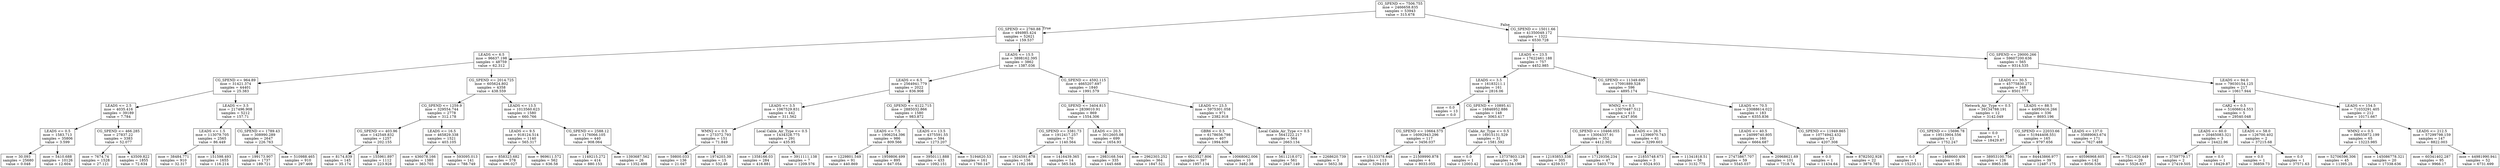 digraph Tree {
node [shape=box] ;
0 [label="CG_SPEND <= 7506.755\nmse = 2466658.835\nsamples = 53943\nvalue = 315.678"] ;
1 [label="CG_SPEND <= 2760.88\nmse = 494985.424\nsamples = 52621\nvalue = 159.537"] ;
0 -> 1 [labeldistance=2.5, labelangle=45, headlabel="True"] ;
2 [label="LEADS <= 6.5\nmse = 96637.198\nsamples = 48759\nvalue = 62.312"] ;
1 -> 2 ;
3 [label="CG_SPEND <= 964.89\nmse = 31421.374\nsamples = 44401\nvalue = 25.383"] ;
2 -> 3 ;
4 [label="LEADS <= 2.5\nmse = 4035.416\nsamples = 39189\nvalue = 7.784"] ;
3 -> 4 ;
5 [label="LEADS <= 0.5\nmse = 1583.713\nsamples = 35806\nvalue = 3.599"] ;
4 -> 5 ;
6 [label="mse = 30.093\nsamples = 25680\nvalue = 0.048"] ;
5 -> 6 ;
7 [label="mse = 5410.688\nsamples = 10126\nvalue = 12.604"] ;
5 -> 7 ;
8 [label="CG_SPEND <= 466.285\nmse = 27837.22\nsamples = 3383\nvalue = 52.077"] ;
4 -> 8 ;
9 [label="mse = 7674.74\nsamples = 1528\nvalue = 27.121"] ;
8 -> 9 ;
10 [label="mse = 43509.822\nsamples = 1855\nvalue = 72.634"] ;
8 -> 10 ;
11 [label="LEADS <= 3.5\nmse = 217496.908\nsamples = 5212\nvalue = 157.71"] ;
3 -> 11 ;
12 [label="LEADS <= 1.5\nmse = 113079.705\nsamples = 2565\nvalue = 86.449"] ;
11 -> 12 ;
13 [label="mse = 38484.771\nsamples = 910\nvalue = 32.317"] ;
12 -> 13 ;
14 [label="mse = 151598.493\nsamples = 1655\nvalue = 116.214"] ;
12 -> 14 ;
15 [label="CG_SPEND <= 1789.43\nmse = 308990.289\nsamples = 2647\nvalue = 226.763"] ;
11 -> 15 ;
16 [label="mse = 199173.907\nsamples = 1737\nvalue = 189.721"] ;
15 -> 16 ;
17 [label="mse = 510988.465\nsamples = 910\nvalue = 297.469"] ;
15 -> 17 ;
18 [label="CG_SPEND <= 2014.725\nmse = 605624.802\nsamples = 4358\nvalue = 438.559"] ;
2 -> 18 ;
19 [label="CG_SPEND <= 1259.9\nmse = 329554.744\nsamples = 2778\nvalue = 312.178"] ;
18 -> 19 ;
20 [label="CG_SPEND <= 403.96\nmse = 142549.832\nsamples = 1257\nvalue = 202.155"] ;
19 -> 20 ;
21 [label="mse = 8174.839\nsamples = 145\nvalue = 35.174"] ;
20 -> 21 ;
22 [label="mse = 155961.897\nsamples = 1112\nvalue = 223.928"] ;
20 -> 22 ;
23 [label="LEADS <= 16.5\nmse = 465829.338\nsamples = 1521\nvalue = 403.105"] ;
19 -> 23 ;
24 [label="mse = 436078.166\nsamples = 1380\nvalue = 363.703"] ;
23 -> 24 ;
25 [label="mse = 593095.013\nsamples = 141\nvalue = 788.749"] ;
23 -> 25 ;
26 [label="LEADS <= 13.5\nmse = 1013560.623\nsamples = 1580\nvalue = 660.766"] ;
18 -> 26 ;
27 [label="LEADS <= 9.5\nmse = 918124.514\nsamples = 1140\nvalue = 565.317"] ;
26 -> 27 ;
28 [label="mse = 858323.682\nsamples = 578\nvalue = 496.027"] ;
27 -> 28 ;
29 [label="mse = 969611.572\nsamples = 562\nvalue = 636.58"] ;
27 -> 29 ;
30 [label="CG_SPEND <= 2588.12\nmse = 1176066.105\nsamples = 440\nvalue = 908.064"] ;
26 -> 30 ;
31 [label="mse = 1149215.272\nsamples = 414\nvalue = 880.153"] ;
30 -> 31 ;
32 [label="mse = 1393687.562\nsamples = 26\nvalue = 1352.498"] ;
30 -> 32 ;
33 [label="LEADS <= 15.5\nmse = 3898162.395\nsamples = 3862\nvalue = 1387.036"] ;
1 -> 33 ;
34 [label="LEADS <= 6.5\nmse = 2564941.779\nsamples = 2022\nvalue = 836.908"] ;
33 -> 34 ;
35 [label="LEADS <= 3.5\nmse = 1067529.831\nsamples = 442\nvalue = 311.562"] ;
34 -> 35 ;
36 [label="WMN2 <= 0.5\nmse = 273372.793\nsamples = 151\nvalue = 71.849"] ;
35 -> 36 ;
37 [label="mse = 59800.033\nsamples = 136\nvalue = 21.047"] ;
36 -> 37 ;
38 [label="mse = 1974203.39\nsamples = 15\nvalue = 532.46"] ;
36 -> 38 ;
39 [label="Local Cable_Air_Type <= 0.5\nmse = 1434328.775\nsamples = 291\nvalue = 435.95"] ;
35 -> 39 ;
40 [label="mse = 1358166.03\nsamples = 284\nvalue = 416.881"] ;
39 -> 40 ;
41 [label="mse = 3911111.138\nsamples = 7\nvalue = 1209.576"] ;
39 -> 41 ;
42 [label="CG_SPEND <= 4122.715\nmse = 2885032.866\nsamples = 1580\nvalue = 983.872"] ;
34 -> 42 ;
43 [label="LEADS <= 7.5\nmse = 1906254.396\nsamples = 986\nvalue = 809.566"] ;
42 -> 43 ;
44 [label="mse = 1229801.549\nsamples = 91\nvalue = 440.869"] ;
43 -> 44 ;
45 [label="mse = 1959806.499\nsamples = 895\nvalue = 847.054"] ;
43 -> 45 ;
46 [label="LEADS <= 13.5\nmse = 4375591.55\nsamples = 594\nvalue = 1273.207"] ;
42 -> 46 ;
47 [label="mse = 3950111.888\nsamples = 433\nvalue = 1092.151"] ;
46 -> 47 ;
48 [label="mse = 5194620.53\nsamples = 161\nvalue = 1760.147"] ;
46 -> 48 ;
49 [label="CG_SPEND <= 4592.115\nmse = 4665207.697\nsamples = 1840\nvalue = 1991.579"] ;
33 -> 49 ;
50 [label="CG_SPEND <= 3404.815\nmse = 2839010.91\nsamples = 869\nvalue = 1554.306"] ;
49 -> 50 ;
51 [label="CG_SPEND <= 3381.73\nmse = 1912417.257\nsamples = 170\nvalue = 1140.564"] ;
50 -> 51 ;
52 [label="mse = 1924591.678\nsamples = 156\nvalue = 1192.168"] ;
51 -> 52 ;
53 [label="mse = 1416439.365\nsamples = 14\nvalue = 565.545"] ;
51 -> 53 ;
54 [label="LEADS <= 20.5\nmse = 3012605.08\nsamples = 699\nvalue = 1654.93"] ;
50 -> 54 ;
55 [label="mse = 2983168.544\nsamples = 335\nvalue = 1445.668"] ;
54 -> 55 ;
56 [label="mse = 2962303.252\nsamples = 364\nvalue = 1847.521"] ;
54 -> 56 ;
57 [label="LEADS <= 23.5\nmse = 5975301.058\nsamples = 971\nvalue = 2382.918"] ;
49 -> 57 ;
58 [label="GBR6 <= 0.5\nmse = 6178656.798\nsamples = 407\nvalue = 1994.609"] ;
57 -> 58 ;
59 [label="mse = 6023527.806\nsamples = 397\nvalue = 1957.134"] ;
58 -> 59 ;
60 [label="mse = 10068062.006\nsamples = 10\nvalue = 3482.38"] ;
58 -> 60 ;
61 [label="Local Cable_Air_Type <= 0.5\nmse = 5641222.217\nsamples = 564\nvalue = 2663.134"] ;
57 -> 61 ;
62 [label="mse = 5611218.072\nsamples = 561\nvalue = 2647.149"] ;
61 -> 62 ;
63 [label="mse = 2268620.739\nsamples = 3\nvalue = 5652.38"] ;
61 -> 63 ;
64 [label="CG_SPEND <= 15011.66\nmse = 41350049.172\nsamples = 1322\nvalue = 6530.728"] ;
0 -> 64 [labeldistance=2.5, labelangle=-45, headlabel="False"] ;
65 [label="LEADS <= 23.5\nmse = 17622461.188\nsamples = 757\nvalue = 4452.985"] ;
64 -> 65 ;
66 [label="LEADS <= 3.5\nmse = 16183211.1\nsamples = 161\nvalue = 2816.06"] ;
65 -> 66 ;
67 [label="mse = 0.0\nsamples = 13\nvalue = 0.0"] ;
66 -> 67 ;
68 [label="CG_SPEND <= 10895.41\nmse = 16846952.886\nsamples = 148\nvalue = 3063.417"] ;
66 -> 68 ;
69 [label="CG_SPEND <= 10664.575\nmse = 16092943.296\nsamples = 117\nvalue = 3456.037"] ;
68 -> 69 ;
70 [label="mse = 15133378.648\nsamples = 113\nvalue = 3294.019"] ;
69 -> 70 ;
71 [label="mse = 21509990.878\nsamples = 4\nvalue = 8033.055"] ;
69 -> 71 ;
72 [label="Cable_Air_Type <= 0.5\nmse = 16915131.529\nsamples = 31\nvalue = 1581.592"] ;
68 -> 72 ;
73 [label="mse = 0.0\nsamples = 1\nvalue = 12003.42"] ;
72 -> 73 ;
74 [label="mse = 13737803.128\nsamples = 30\nvalue = 1234.198"] ;
72 -> 74 ;
75 [label="CG_SPEND <= 11349.695\nmse = 17091889.528\nsamples = 596\nvalue = 4895.174"] ;
65 -> 75 ;
76 [label="WMN2 <= 0.5\nmse = 13070487.512\nsamples = 413\nvalue = 4247.956"] ;
75 -> 76 ;
77 [label="CG_SPEND <= 10466.055\nmse = 13004337.91\nsamples = 352\nvalue = 4412.302"] ;
76 -> 77 ;
78 [label="mse = 12193853.338\nsamples = 305\nvalue = 4259.517"] ;
77 -> 78 ;
79 [label="mse = 17129356.234\nsamples = 47\nvalue = 5403.779"] ;
77 -> 79 ;
80 [label="LEADS <= 26.5\nmse = 12396970.743\nsamples = 61\nvalue = 3299.603"] ;
76 -> 80 ;
81 [label="mse = 21855748.673\nsamples = 3\nvalue = 6524.933"] ;
80 -> 81 ;
82 [label="mse = 11341818.51\nsamples = 58\nvalue = 3132.775"] ;
80 -> 82 ;
83 [label="LEADS <= 70.5\nmse = 23088614.022\nsamples = 183\nvalue = 6355.836"] ;
75 -> 83 ;
84 [label="LEADS <= 40.5\nmse = 24099740.805\nsamples = 160\nvalue = 6664.687"] ;
83 -> 84 ;
85 [label="mse = 27473867.707\nsamples = 59\nvalue = 5545.037"] ;
84 -> 85 ;
86 [label="mse = 20968621.69\nsamples = 101\nvalue = 7318.74"] ;
84 -> 86 ;
87 [label="CG_SPEND <= 11949.865\nmse = 10774942.432\nsamples = 23\nvalue = 4207.308"] ;
83 -> 87 ;
88 [label="mse = 0.0\nsamples = 1\nvalue = 11434.64"] ;
87 -> 88 ;
89 [label="mse = 8782502.928\nsamples = 22\nvalue = 3878.793"] ;
87 -> 89 ;
90 [label="CG_SPEND <= 29000.266\nmse = 59607200.636\nsamples = 565\nvalue = 9314.535"] ;
64 -> 90 ;
91 [label="LEADS <= 30.5\nmse = 45775830.272\nsamples = 348\nvalue = 8501.777"] ;
90 -> 91 ;
92 [label="Network_Air_Type <= 0.5\nmse = 39134788.191\nsamples = 12\nvalue = 3142.049"] ;
91 -> 92 ;
93 [label="CG_SPEND <= 15696.78\nmse = 19513904.556\nsamples = 11\nvalue = 1752.247"] ;
92 -> 93 ;
94 [label="mse = 0.0\nsamples = 1\nvalue = 15235.11"] ;
93 -> 94 ;
95 [label="mse = 1468660.406\nsamples = 10\nvalue = 403.961"] ;
93 -> 95 ;
96 [label="mse = 0.0\nsamples = 1\nvalue = 18429.87"] ;
92 -> 96 ;
97 [label="LEADS <= 88.5\nmse = 44950416.266\nsamples = 336\nvalue = 8693.196"] ;
91 -> 97 ;
98 [label="CG_SPEND <= 22033.66\nmse = 51944408.551\nsamples = 165\nvalue = 9797.656"] ;
97 -> 98 ;
99 [label="mse = 38953100.756\nsamples = 126\nvalue = 8965.186"] ;
98 -> 99 ;
100 [label="mse = 84443866.977\nsamples = 39\nvalue = 12487.175"] ;
98 -> 100 ;
101 [label="LEADS <= 137.0\nmse = 35889063.674\nsamples = 171\nvalue = 7627.488"] ;
97 -> 101 ;
102 [label="mse = 40596968.605\nsamples = 142\nvalue = 8056.536"] ;
101 -> 102 ;
103 [label="mse = 7521620.449\nsamples = 29\nvalue = 5526.637"] ;
101 -> 103 ;
104 [label="LEADS <= 94.0\nmse = 79030154.125\nsamples = 217\nvalue = 10617.944"] ;
90 -> 104 ;
105 [label="CAR2 <= 0.5\nmse = 51606614.553\nsamples = 5\nvalue = 29540.048"] ;
104 -> 105 ;
106 [label="LEADS <= 60.0\nmse = 20465083.321\nsamples = 3\nvalue = 24422.96"] ;
105 -> 106 ;
107 [label="mse = 3759779.17\nsamples = 2\nvalue = 27419.505"] ;
106 -> 107 ;
108 [label="mse = 0.0\nsamples = 1\nvalue = 18429.87"] ;
106 -> 108 ;
109 [label="LEADS <= 58.0\nmse = 126700.402\nsamples = 2\nvalue = 37215.68"] ;
105 -> 109 ;
110 [label="mse = 0.0\nsamples = 1\nvalue = 36859.73"] ;
109 -> 110 ;
111 [label="mse = 0.0\nsamples = 1\nvalue = 37571.63"] ;
109 -> 111 ;
112 [label="LEADS <= 154.5\nmse = 71033291.405\nsamples = 212\nvalue = 10171.667"] ;
104 -> 112 ;
113 [label="WMN2 <= 0.5\nmse = 88655872.199\nsamples = 65\nvalue = 13223.985"] ;
112 -> 113 ;
114 [label="mse = 52706596.306\nsamples = 45\nvalue = 11395.25"] ;
113 -> 114 ;
115 [label="mse = 145086778.321\nsamples = 20\nvalue = 17338.636"] ;
113 -> 115 ;
116 [label="LEADS <= 212.5\nmse = 57299798.159\nsamples = 147\nvalue = 8822.003"] ;
112 -> 116 ;
117 [label="mse = 60341402.287\nsamples = 95\nvalue = 9966.17"] ;
116 -> 117 ;
118 [label="mse = 44981990.941\nsamples = 52\nvalue = 6731.699"] ;
116 -> 118 ;
}